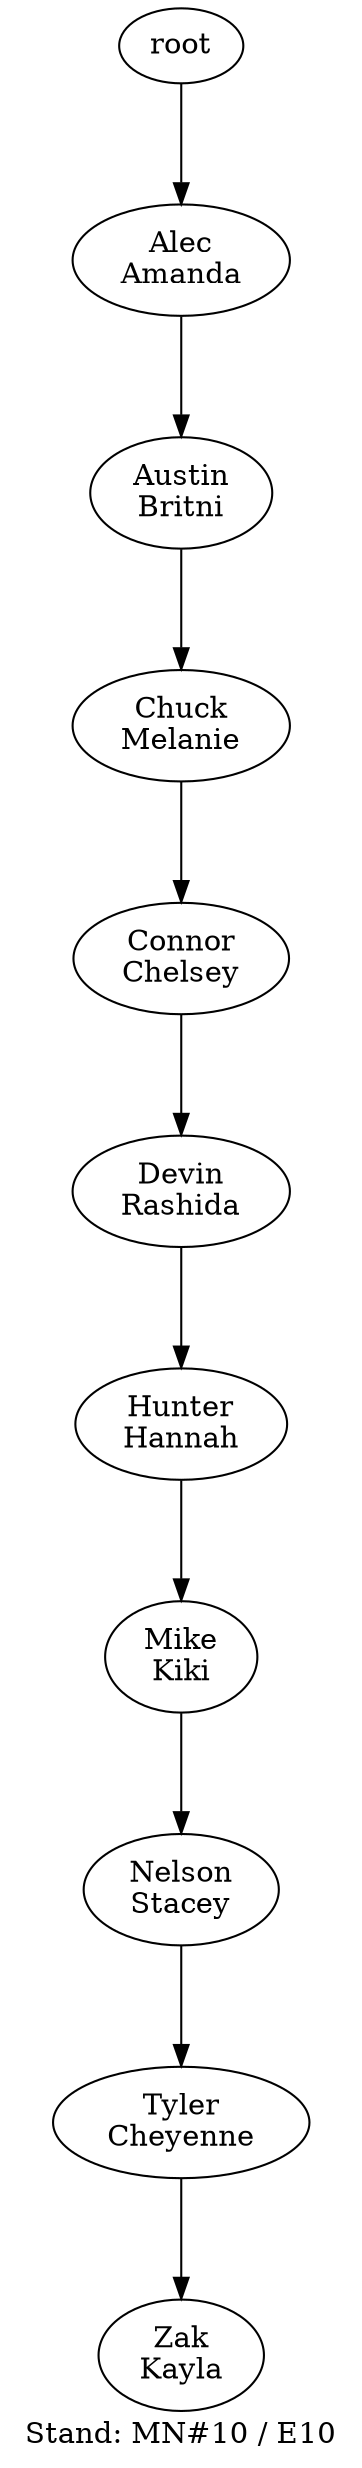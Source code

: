 digraph D { labelloc="b"; label="Stand: MN#10 / E10"; ranksep=0.8;
"root/0"[label="Alec\nAmanda"]
"root" -> "root/0";
"root/0/1"[label="Austin\nBritni"]
"root/0" -> "root/0/1";
"root/0/1/7"[label="Chuck\nMelanie"]
"root/0/1" -> "root/0/1/7";
"root/0/1/7/2"[label="Connor\nChelsey"]
"root/0/1/7" -> "root/0/1/7/2";
"root/0/1/7/2/8"[label="Devin\nRashida"]
"root/0/1/7/2" -> "root/0/1/7/2/8";
"root/0/1/7/2/8/4"[label="Hunter\nHannah"]
"root/0/1/7/2/8" -> "root/0/1/7/2/8/4";
"root/0/1/7/2/8/4/6"[label="Mike\nKiki"]
"root/0/1/7/2/8/4" -> "root/0/1/7/2/8/4/6";
"root/0/1/7/2/8/4/6/9"[label="Nelson\nStacey"]
"root/0/1/7/2/8/4/6" -> "root/0/1/7/2/8/4/6/9";
"root/0/1/7/2/8/4/6/9/3"[label="Tyler\nCheyenne"]
"root/0/1/7/2/8/4/6/9" -> "root/0/1/7/2/8/4/6/9/3";
"root/0/1/7/2/8/4/6/9/3/5"[label="Zak\nKayla"]
"root/0/1/7/2/8/4/6/9/3" -> "root/0/1/7/2/8/4/6/9/3/5";
}
